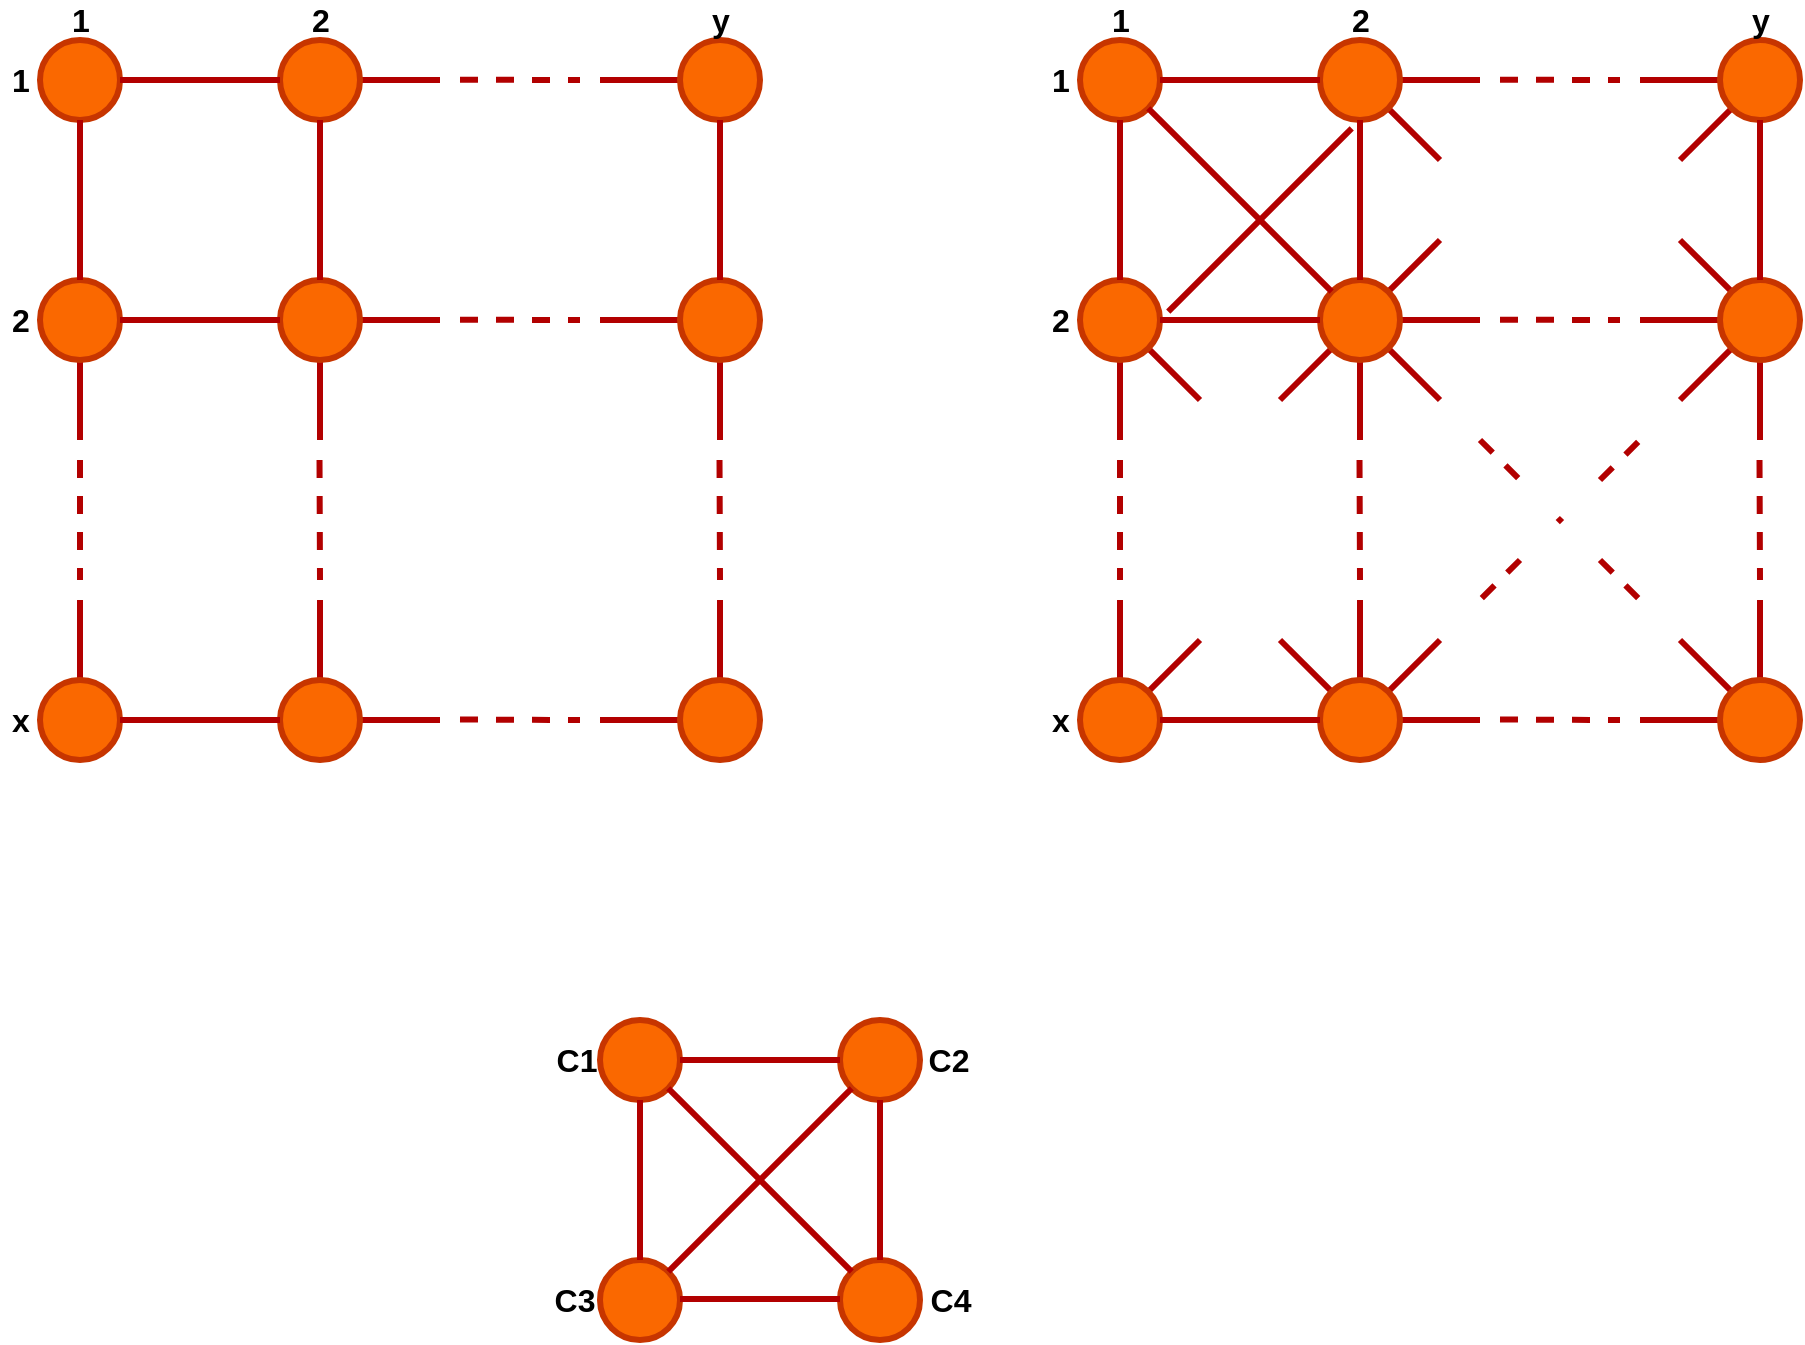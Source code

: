 <mxfile version="14.0.1" type="github">
  <diagram id="46zG5Ii9FDocmxLWgqAN" name="Page-1">
    <mxGraphModel dx="1422" dy="831" grid="1" gridSize="10" guides="1" tooltips="1" connect="1" arrows="1" fold="1" page="1" pageScale="1" pageWidth="1100" pageHeight="850" math="0" shadow="0">
      <root>
        <mxCell id="0" />
        <mxCell id="1" parent="0" />
        <mxCell id="fLti0G6x-53o2jMvYhwN-89" value="" style="group" parent="1" vertex="1" connectable="0">
          <mxGeometry x="40" y="120" width="380" height="380" as="geometry" />
        </mxCell>
        <mxCell id="fLti0G6x-53o2jMvYhwN-2" value="" style="ellipse;whiteSpace=wrap;html=1;aspect=fixed;fillColor=#fa6800;strokeColor=#C73500;fontColor=#ffffff;strokeWidth=3;" parent="fLti0G6x-53o2jMvYhwN-89" vertex="1">
          <mxGeometry x="20" y="20" width="40" height="40" as="geometry" />
        </mxCell>
        <mxCell id="fLti0G6x-53o2jMvYhwN-17" style="edgeStyle=orthogonalEdgeStyle;rounded=0;orthogonalLoop=1;jettySize=auto;html=1;exitX=1;exitY=0.5;exitDx=0;exitDy=0;endArrow=none;endFill=0;strokeWidth=3;fillColor=#e51400;strokeColor=#B20000;" parent="fLti0G6x-53o2jMvYhwN-89" source="fLti0G6x-53o2jMvYhwN-3" edge="1">
          <mxGeometry relative="1" as="geometry">
            <mxPoint x="220" y="40" as="targetPoint" />
          </mxGeometry>
        </mxCell>
        <mxCell id="fLti0G6x-53o2jMvYhwN-3" value="" style="ellipse;whiteSpace=wrap;html=1;aspect=fixed;fillColor=#fa6800;strokeColor=#C73500;fontColor=#ffffff;strokeWidth=3;" parent="fLti0G6x-53o2jMvYhwN-89" vertex="1">
          <mxGeometry x="140" y="20" width="40" height="40" as="geometry" />
        </mxCell>
        <mxCell id="fLti0G6x-53o2jMvYhwN-12" style="edgeStyle=orthogonalEdgeStyle;rounded=0;orthogonalLoop=1;jettySize=auto;html=1;exitX=1;exitY=0.5;exitDx=0;exitDy=0;entryX=0;entryY=0.5;entryDx=0;entryDy=0;fillColor=#e51400;strokeColor=#B20000;endArrow=none;endFill=0;strokeWidth=3;" parent="fLti0G6x-53o2jMvYhwN-89" source="fLti0G6x-53o2jMvYhwN-2" target="fLti0G6x-53o2jMvYhwN-3" edge="1">
          <mxGeometry relative="1" as="geometry" />
        </mxCell>
        <mxCell id="fLti0G6x-53o2jMvYhwN-30" style="edgeStyle=orthogonalEdgeStyle;rounded=0;orthogonalLoop=1;jettySize=auto;html=1;endArrow=none;endFill=0;strokeWidth=3;fillColor=#e51400;strokeColor=#B20000;" parent="fLti0G6x-53o2jMvYhwN-89" source="fLti0G6x-53o2jMvYhwN-4" edge="1">
          <mxGeometry relative="1" as="geometry">
            <mxPoint x="300" y="40" as="targetPoint" />
          </mxGeometry>
        </mxCell>
        <mxCell id="fLti0G6x-53o2jMvYhwN-4" value="" style="ellipse;whiteSpace=wrap;html=1;aspect=fixed;fillColor=#fa6800;strokeColor=#C73500;fontColor=#ffffff;strokeWidth=3;" parent="fLti0G6x-53o2jMvYhwN-89" vertex="1">
          <mxGeometry x="340" y="20" width="40" height="40" as="geometry" />
        </mxCell>
        <mxCell id="fLti0G6x-53o2jMvYhwN-27" style="edgeStyle=orthogonalEdgeStyle;rounded=0;orthogonalLoop=1;jettySize=auto;html=1;exitX=0.5;exitY=1;exitDx=0;exitDy=0;endArrow=none;endFill=0;strokeWidth=3;fillColor=#e51400;strokeColor=#B20000;" parent="fLti0G6x-53o2jMvYhwN-89" source="fLti0G6x-53o2jMvYhwN-5" edge="1">
          <mxGeometry relative="1" as="geometry">
            <mxPoint x="40" y="220" as="targetPoint" />
          </mxGeometry>
        </mxCell>
        <mxCell id="fLti0G6x-53o2jMvYhwN-5" value="" style="ellipse;whiteSpace=wrap;html=1;aspect=fixed;fillColor=#fa6800;strokeColor=#C73500;fontColor=#ffffff;strokeWidth=3;" parent="fLti0G6x-53o2jMvYhwN-89" vertex="1">
          <mxGeometry x="20" y="140" width="40" height="40" as="geometry" />
        </mxCell>
        <mxCell id="fLti0G6x-53o2jMvYhwN-14" style="edgeStyle=orthogonalEdgeStyle;rounded=0;orthogonalLoop=1;jettySize=auto;html=1;exitX=0.5;exitY=1;exitDx=0;exitDy=0;entryX=0.5;entryY=0;entryDx=0;entryDy=0;endArrow=none;endFill=0;strokeWidth=3;fillColor=#e51400;strokeColor=#B20000;" parent="fLti0G6x-53o2jMvYhwN-89" source="fLti0G6x-53o2jMvYhwN-2" target="fLti0G6x-53o2jMvYhwN-5" edge="1">
          <mxGeometry relative="1" as="geometry" />
        </mxCell>
        <mxCell id="fLti0G6x-53o2jMvYhwN-18" style="edgeStyle=orthogonalEdgeStyle;rounded=0;orthogonalLoop=1;jettySize=auto;html=1;exitX=1;exitY=0.5;exitDx=0;exitDy=0;endArrow=none;endFill=0;strokeWidth=3;fillColor=#e51400;strokeColor=#B20000;" parent="fLti0G6x-53o2jMvYhwN-89" source="fLti0G6x-53o2jMvYhwN-6" edge="1">
          <mxGeometry relative="1" as="geometry">
            <mxPoint x="220" y="160" as="targetPoint" />
          </mxGeometry>
        </mxCell>
        <mxCell id="fLti0G6x-53o2jMvYhwN-26" style="edgeStyle=orthogonalEdgeStyle;rounded=0;orthogonalLoop=1;jettySize=auto;html=1;exitX=0.5;exitY=1;exitDx=0;exitDy=0;endArrow=none;endFill=0;strokeWidth=3;fillColor=#e51400;strokeColor=#B20000;" parent="fLti0G6x-53o2jMvYhwN-89" source="fLti0G6x-53o2jMvYhwN-6" edge="1">
          <mxGeometry relative="1" as="geometry">
            <mxPoint x="160" y="220" as="targetPoint" />
          </mxGeometry>
        </mxCell>
        <mxCell id="fLti0G6x-53o2jMvYhwN-6" value="" style="ellipse;whiteSpace=wrap;html=1;aspect=fixed;fillColor=#fa6800;strokeColor=#C73500;fontColor=#ffffff;strokeWidth=3;" parent="fLti0G6x-53o2jMvYhwN-89" vertex="1">
          <mxGeometry x="140" y="140" width="40" height="40" as="geometry" />
        </mxCell>
        <mxCell id="fLti0G6x-53o2jMvYhwN-16" style="edgeStyle=orthogonalEdgeStyle;rounded=0;orthogonalLoop=1;jettySize=auto;html=1;exitX=0.5;exitY=1;exitDx=0;exitDy=0;entryX=0.5;entryY=0;entryDx=0;entryDy=0;endArrow=none;endFill=0;strokeWidth=3;fillColor=#e51400;strokeColor=#B20000;" parent="fLti0G6x-53o2jMvYhwN-89" source="fLti0G6x-53o2jMvYhwN-3" target="fLti0G6x-53o2jMvYhwN-6" edge="1">
          <mxGeometry relative="1" as="geometry" />
        </mxCell>
        <mxCell id="fLti0G6x-53o2jMvYhwN-15" style="edgeStyle=orthogonalEdgeStyle;rounded=0;orthogonalLoop=1;jettySize=auto;html=1;exitX=1;exitY=0.5;exitDx=0;exitDy=0;entryX=0;entryY=0.5;entryDx=0;entryDy=0;endArrow=none;endFill=0;strokeWidth=3;fillColor=#e51400;strokeColor=#B20000;" parent="fLti0G6x-53o2jMvYhwN-89" source="fLti0G6x-53o2jMvYhwN-5" target="fLti0G6x-53o2jMvYhwN-6" edge="1">
          <mxGeometry relative="1" as="geometry" />
        </mxCell>
        <mxCell id="fLti0G6x-53o2jMvYhwN-21" style="edgeStyle=orthogonalEdgeStyle;rounded=0;orthogonalLoop=1;jettySize=auto;html=1;exitX=0;exitY=0.5;exitDx=0;exitDy=0;endArrow=none;endFill=0;strokeWidth=3;fillColor=#e51400;strokeColor=#B20000;" parent="fLti0G6x-53o2jMvYhwN-89" source="fLti0G6x-53o2jMvYhwN-7" edge="1">
          <mxGeometry relative="1" as="geometry">
            <mxPoint x="300" y="160" as="targetPoint" />
          </mxGeometry>
        </mxCell>
        <mxCell id="fLti0G6x-53o2jMvYhwN-23" style="edgeStyle=orthogonalEdgeStyle;rounded=0;orthogonalLoop=1;jettySize=auto;html=1;endArrow=none;endFill=0;strokeWidth=3;fillColor=#e51400;strokeColor=#B20000;" parent="fLti0G6x-53o2jMvYhwN-89" source="fLti0G6x-53o2jMvYhwN-7" edge="1">
          <mxGeometry relative="1" as="geometry">
            <mxPoint x="360" y="220" as="targetPoint" />
          </mxGeometry>
        </mxCell>
        <mxCell id="fLti0G6x-53o2jMvYhwN-7" value="" style="ellipse;whiteSpace=wrap;html=1;aspect=fixed;fillColor=#fa6800;strokeColor=#C73500;fontColor=#ffffff;strokeWidth=3;" parent="fLti0G6x-53o2jMvYhwN-89" vertex="1">
          <mxGeometry x="340" y="140" width="40" height="40" as="geometry" />
        </mxCell>
        <mxCell id="fLti0G6x-53o2jMvYhwN-22" style="edgeStyle=orthogonalEdgeStyle;rounded=0;orthogonalLoop=1;jettySize=auto;html=1;entryX=0.5;entryY=0;entryDx=0;entryDy=0;endArrow=none;endFill=0;strokeWidth=3;fillColor=#e51400;strokeColor=#B20000;" parent="fLti0G6x-53o2jMvYhwN-89" source="fLti0G6x-53o2jMvYhwN-4" target="fLti0G6x-53o2jMvYhwN-7" edge="1">
          <mxGeometry relative="1" as="geometry" />
        </mxCell>
        <mxCell id="fLti0G6x-53o2jMvYhwN-28" style="edgeStyle=orthogonalEdgeStyle;rounded=0;orthogonalLoop=1;jettySize=auto;html=1;endArrow=none;endFill=0;strokeWidth=3;fillColor=#e51400;strokeColor=#B20000;" parent="fLti0G6x-53o2jMvYhwN-89" source="fLti0G6x-53o2jMvYhwN-8" edge="1">
          <mxGeometry relative="1" as="geometry">
            <mxPoint x="40" y="300" as="targetPoint" />
          </mxGeometry>
        </mxCell>
        <mxCell id="fLti0G6x-53o2jMvYhwN-8" value="" style="ellipse;whiteSpace=wrap;html=1;aspect=fixed;fillColor=#fa6800;strokeColor=#C73500;fontColor=#ffffff;strokeWidth=3;" parent="fLti0G6x-53o2jMvYhwN-89" vertex="1">
          <mxGeometry x="20" y="340" width="40" height="40" as="geometry" />
        </mxCell>
        <mxCell id="fLti0G6x-53o2jMvYhwN-19" style="edgeStyle=orthogonalEdgeStyle;rounded=0;orthogonalLoop=1;jettySize=auto;html=1;exitX=1;exitY=0.5;exitDx=0;exitDy=0;endArrow=none;endFill=0;strokeWidth=3;fillColor=#e51400;strokeColor=#B20000;" parent="fLti0G6x-53o2jMvYhwN-89" source="fLti0G6x-53o2jMvYhwN-9" edge="1">
          <mxGeometry relative="1" as="geometry">
            <mxPoint x="220" y="360" as="targetPoint" />
          </mxGeometry>
        </mxCell>
        <mxCell id="fLti0G6x-53o2jMvYhwN-29" style="edgeStyle=orthogonalEdgeStyle;rounded=0;orthogonalLoop=1;jettySize=auto;html=1;endArrow=none;endFill=0;strokeWidth=3;fillColor=#e51400;strokeColor=#B20000;" parent="fLti0G6x-53o2jMvYhwN-89" source="fLti0G6x-53o2jMvYhwN-9" edge="1">
          <mxGeometry relative="1" as="geometry">
            <mxPoint x="160" y="300" as="targetPoint" />
          </mxGeometry>
        </mxCell>
        <mxCell id="fLti0G6x-53o2jMvYhwN-9" value="" style="ellipse;whiteSpace=wrap;html=1;aspect=fixed;fillColor=#fa6800;strokeColor=#C73500;fontColor=#ffffff;strokeWidth=3;" parent="fLti0G6x-53o2jMvYhwN-89" vertex="1">
          <mxGeometry x="140" y="340" width="40" height="40" as="geometry" />
        </mxCell>
        <mxCell id="fLti0G6x-53o2jMvYhwN-25" style="edgeStyle=orthogonalEdgeStyle;rounded=0;orthogonalLoop=1;jettySize=auto;html=1;entryX=0;entryY=0.5;entryDx=0;entryDy=0;endArrow=none;endFill=0;strokeWidth=3;fillColor=#e51400;strokeColor=#B20000;" parent="fLti0G6x-53o2jMvYhwN-89" source="fLti0G6x-53o2jMvYhwN-8" target="fLti0G6x-53o2jMvYhwN-9" edge="1">
          <mxGeometry relative="1" as="geometry" />
        </mxCell>
        <mxCell id="fLti0G6x-53o2jMvYhwN-20" style="edgeStyle=orthogonalEdgeStyle;rounded=0;orthogonalLoop=1;jettySize=auto;html=1;exitX=0;exitY=0.5;exitDx=0;exitDy=0;endArrow=none;endFill=0;strokeWidth=3;fillColor=#e51400;strokeColor=#B20000;" parent="fLti0G6x-53o2jMvYhwN-89" source="fLti0G6x-53o2jMvYhwN-10" edge="1">
          <mxGeometry relative="1" as="geometry">
            <mxPoint x="300" y="360" as="targetPoint" />
          </mxGeometry>
        </mxCell>
        <mxCell id="fLti0G6x-53o2jMvYhwN-24" style="edgeStyle=orthogonalEdgeStyle;rounded=0;orthogonalLoop=1;jettySize=auto;html=1;exitX=0.5;exitY=0;exitDx=0;exitDy=0;endArrow=none;endFill=0;strokeWidth=3;fillColor=#e51400;strokeColor=#B20000;" parent="fLti0G6x-53o2jMvYhwN-89" source="fLti0G6x-53o2jMvYhwN-10" edge="1">
          <mxGeometry relative="1" as="geometry">
            <mxPoint x="360" y="300" as="targetPoint" />
          </mxGeometry>
        </mxCell>
        <mxCell id="fLti0G6x-53o2jMvYhwN-10" value="" style="ellipse;whiteSpace=wrap;html=1;aspect=fixed;fillColor=#fa6800;strokeColor=#C73500;fontColor=#ffffff;strokeWidth=3;" parent="fLti0G6x-53o2jMvYhwN-89" vertex="1">
          <mxGeometry x="340" y="340" width="40" height="40" as="geometry" />
        </mxCell>
        <mxCell id="fLti0G6x-53o2jMvYhwN-31" value="" style="endArrow=none;html=1;strokeWidth=3;dashed=1;fillColor=#e51400;strokeColor=#B20000;" parent="fLti0G6x-53o2jMvYhwN-89" edge="1">
          <mxGeometry width="50" height="50" relative="1" as="geometry">
            <mxPoint x="230" y="39.86" as="sourcePoint" />
            <mxPoint x="290" y="40" as="targetPoint" />
          </mxGeometry>
        </mxCell>
        <mxCell id="fLti0G6x-53o2jMvYhwN-32" value="" style="endArrow=none;html=1;strokeWidth=3;dashed=1;fillColor=#e51400;strokeColor=#B20000;" parent="fLti0G6x-53o2jMvYhwN-89" edge="1">
          <mxGeometry width="50" height="50" relative="1" as="geometry">
            <mxPoint x="230" y="159.86" as="sourcePoint" />
            <mxPoint x="290" y="160" as="targetPoint" />
          </mxGeometry>
        </mxCell>
        <mxCell id="fLti0G6x-53o2jMvYhwN-33" value="" style="endArrow=none;html=1;strokeWidth=3;dashed=1;fillColor=#e51400;strokeColor=#B20000;" parent="fLti0G6x-53o2jMvYhwN-89" edge="1">
          <mxGeometry width="50" height="50" relative="1" as="geometry">
            <mxPoint x="230" y="359.76" as="sourcePoint" />
            <mxPoint x="290" y="360" as="targetPoint" />
          </mxGeometry>
        </mxCell>
        <mxCell id="fLti0G6x-53o2jMvYhwN-34" value="" style="endArrow=none;html=1;strokeWidth=3;dashed=1;fillColor=#e51400;strokeColor=#B20000;" parent="fLti0G6x-53o2jMvYhwN-89" edge="1">
          <mxGeometry width="50" height="50" relative="1" as="geometry">
            <mxPoint x="40" y="230" as="sourcePoint" />
            <mxPoint x="40" y="290" as="targetPoint" />
          </mxGeometry>
        </mxCell>
        <mxCell id="fLti0G6x-53o2jMvYhwN-36" value="" style="endArrow=none;html=1;strokeWidth=3;dashed=1;fillColor=#e51400;strokeColor=#B20000;" parent="fLti0G6x-53o2jMvYhwN-89" edge="1">
          <mxGeometry width="50" height="50" relative="1" as="geometry">
            <mxPoint x="159.76" y="230" as="sourcePoint" />
            <mxPoint x="160" y="290" as="targetPoint" />
          </mxGeometry>
        </mxCell>
        <mxCell id="fLti0G6x-53o2jMvYhwN-37" value="" style="endArrow=none;html=1;strokeWidth=3;dashed=1;fillColor=#e51400;strokeColor=#B20000;" parent="fLti0G6x-53o2jMvYhwN-89" edge="1">
          <mxGeometry width="50" height="50" relative="1" as="geometry">
            <mxPoint x="359.76" y="230" as="sourcePoint" />
            <mxPoint x="360" y="290" as="targetPoint" />
          </mxGeometry>
        </mxCell>
        <mxCell id="fLti0G6x-53o2jMvYhwN-40" value="&lt;b style=&quot;font-size: 16px;&quot;&gt;1&lt;/b&gt;" style="text;html=1;align=center;verticalAlign=middle;resizable=0;points=[];autosize=1;fontSize=16;" parent="fLti0G6x-53o2jMvYhwN-89" vertex="1">
          <mxGeometry y="30" width="20" height="20" as="geometry" />
        </mxCell>
        <mxCell id="fLti0G6x-53o2jMvYhwN-42" value="&lt;b style=&quot;font-size: 16px&quot;&gt;2&lt;/b&gt;" style="text;html=1;align=center;verticalAlign=middle;resizable=0;points=[];autosize=1;fontSize=16;" parent="fLti0G6x-53o2jMvYhwN-89" vertex="1">
          <mxGeometry y="150" width="20" height="20" as="geometry" />
        </mxCell>
        <mxCell id="fLti0G6x-53o2jMvYhwN-43" value="&lt;b style=&quot;font-size: 16px&quot;&gt;x&lt;/b&gt;" style="text;html=1;align=center;verticalAlign=middle;resizable=0;points=[];autosize=1;fontSize=16;" parent="fLti0G6x-53o2jMvYhwN-89" vertex="1">
          <mxGeometry y="350" width="20" height="20" as="geometry" />
        </mxCell>
        <mxCell id="fLti0G6x-53o2jMvYhwN-44" value="&lt;b style=&quot;font-size: 16px&quot;&gt;y&lt;/b&gt;" style="text;html=1;align=center;verticalAlign=middle;resizable=0;points=[];autosize=1;fontSize=16;" parent="fLti0G6x-53o2jMvYhwN-89" vertex="1">
          <mxGeometry x="350" width="20" height="20" as="geometry" />
        </mxCell>
        <mxCell id="fLti0G6x-53o2jMvYhwN-45" value="&lt;b style=&quot;font-size: 16px;&quot;&gt;1&lt;/b&gt;" style="text;html=1;align=center;verticalAlign=middle;resizable=0;points=[];autosize=1;fontSize=16;" parent="fLti0G6x-53o2jMvYhwN-89" vertex="1">
          <mxGeometry x="30" width="20" height="20" as="geometry" />
        </mxCell>
        <mxCell id="fLti0G6x-53o2jMvYhwN-46" value="&lt;b style=&quot;font-size: 16px&quot;&gt;2&lt;/b&gt;" style="text;html=1;align=center;verticalAlign=middle;resizable=0;points=[];autosize=1;fontSize=16;" parent="fLti0G6x-53o2jMvYhwN-89" vertex="1">
          <mxGeometry x="150" width="20" height="20" as="geometry" />
        </mxCell>
        <mxCell id="fLti0G6x-53o2jMvYhwN-110" value="" style="group" parent="1" vertex="1" connectable="0">
          <mxGeometry x="560" y="120" width="380" height="380" as="geometry" />
        </mxCell>
        <mxCell id="fLti0G6x-53o2jMvYhwN-49" value="" style="ellipse;whiteSpace=wrap;html=1;aspect=fixed;fillColor=#fa6800;strokeColor=#C73500;fontColor=#ffffff;strokeWidth=3;" parent="fLti0G6x-53o2jMvYhwN-110" vertex="1">
          <mxGeometry x="20" y="20" width="40" height="40" as="geometry" />
        </mxCell>
        <mxCell id="fLti0G6x-53o2jMvYhwN-50" style="edgeStyle=orthogonalEdgeStyle;rounded=0;orthogonalLoop=1;jettySize=auto;html=1;exitX=1;exitY=0.5;exitDx=0;exitDy=0;endArrow=none;endFill=0;strokeWidth=3;fillColor=#e51400;strokeColor=#B20000;" parent="fLti0G6x-53o2jMvYhwN-110" source="fLti0G6x-53o2jMvYhwN-51" edge="1">
          <mxGeometry relative="1" as="geometry">
            <mxPoint x="220" y="40" as="targetPoint" />
          </mxGeometry>
        </mxCell>
        <mxCell id="fLti0G6x-53o2jMvYhwN-91" style="edgeStyle=none;rounded=0;orthogonalLoop=1;jettySize=auto;html=1;exitX=1;exitY=1;exitDx=0;exitDy=0;endArrow=none;endFill=0;strokeWidth=3;fontSize=16;fillColor=#e51400;strokeColor=#B20000;" parent="fLti0G6x-53o2jMvYhwN-110" source="fLti0G6x-53o2jMvYhwN-51" edge="1">
          <mxGeometry relative="1" as="geometry">
            <mxPoint x="200" y="80" as="targetPoint" />
          </mxGeometry>
        </mxCell>
        <mxCell id="fLti0G6x-53o2jMvYhwN-51" value="" style="ellipse;whiteSpace=wrap;html=1;aspect=fixed;fillColor=#fa6800;strokeColor=#C73500;fontColor=#ffffff;strokeWidth=3;" parent="fLti0G6x-53o2jMvYhwN-110" vertex="1">
          <mxGeometry x="140" y="20" width="40" height="40" as="geometry" />
        </mxCell>
        <mxCell id="fLti0G6x-53o2jMvYhwN-52" style="edgeStyle=orthogonalEdgeStyle;rounded=0;orthogonalLoop=1;jettySize=auto;html=1;exitX=1;exitY=0.5;exitDx=0;exitDy=0;entryX=0;entryY=0.5;entryDx=0;entryDy=0;fillColor=#e51400;strokeColor=#B20000;endArrow=none;endFill=0;strokeWidth=3;" parent="fLti0G6x-53o2jMvYhwN-110" source="fLti0G6x-53o2jMvYhwN-49" target="fLti0G6x-53o2jMvYhwN-51" edge="1">
          <mxGeometry relative="1" as="geometry" />
        </mxCell>
        <mxCell id="fLti0G6x-53o2jMvYhwN-53" style="edgeStyle=orthogonalEdgeStyle;rounded=0;orthogonalLoop=1;jettySize=auto;html=1;endArrow=none;endFill=0;strokeWidth=3;fillColor=#e51400;strokeColor=#B20000;" parent="fLti0G6x-53o2jMvYhwN-110" source="fLti0G6x-53o2jMvYhwN-54" edge="1">
          <mxGeometry relative="1" as="geometry">
            <mxPoint x="300" y="40" as="targetPoint" />
          </mxGeometry>
        </mxCell>
        <mxCell id="fLti0G6x-53o2jMvYhwN-93" style="edgeStyle=none;rounded=0;orthogonalLoop=1;jettySize=auto;html=1;exitX=0;exitY=1;exitDx=0;exitDy=0;endArrow=none;endFill=0;strokeWidth=3;fontSize=16;fillColor=#e51400;strokeColor=#B20000;" parent="fLti0G6x-53o2jMvYhwN-110" source="fLti0G6x-53o2jMvYhwN-54" edge="1">
          <mxGeometry relative="1" as="geometry">
            <mxPoint x="320" y="80" as="targetPoint" />
          </mxGeometry>
        </mxCell>
        <mxCell id="fLti0G6x-53o2jMvYhwN-54" value="" style="ellipse;whiteSpace=wrap;html=1;aspect=fixed;fillColor=#fa6800;strokeColor=#C73500;fontColor=#ffffff;strokeWidth=3;" parent="fLti0G6x-53o2jMvYhwN-110" vertex="1">
          <mxGeometry x="340" y="20" width="40" height="40" as="geometry" />
        </mxCell>
        <mxCell id="fLti0G6x-53o2jMvYhwN-55" style="edgeStyle=orthogonalEdgeStyle;rounded=0;orthogonalLoop=1;jettySize=auto;html=1;exitX=0.5;exitY=1;exitDx=0;exitDy=0;endArrow=none;endFill=0;strokeWidth=3;fillColor=#e51400;strokeColor=#B20000;" parent="fLti0G6x-53o2jMvYhwN-110" source="fLti0G6x-53o2jMvYhwN-56" edge="1">
          <mxGeometry relative="1" as="geometry">
            <mxPoint x="40" y="220" as="targetPoint" />
          </mxGeometry>
        </mxCell>
        <mxCell id="fLti0G6x-53o2jMvYhwN-99" style="edgeStyle=none;rounded=0;orthogonalLoop=1;jettySize=auto;html=1;exitX=1;exitY=1;exitDx=0;exitDy=0;endArrow=none;endFill=0;strokeWidth=3;fontSize=16;fillColor=#e51400;strokeColor=#B20000;" parent="fLti0G6x-53o2jMvYhwN-110" source="fLti0G6x-53o2jMvYhwN-56" edge="1">
          <mxGeometry relative="1" as="geometry">
            <mxPoint x="80" y="200" as="targetPoint" />
          </mxGeometry>
        </mxCell>
        <mxCell id="fLti0G6x-53o2jMvYhwN-56" value="" style="ellipse;whiteSpace=wrap;html=1;aspect=fixed;fillColor=#fa6800;strokeColor=#C73500;fontColor=#ffffff;strokeWidth=3;" parent="fLti0G6x-53o2jMvYhwN-110" vertex="1">
          <mxGeometry x="20" y="140" width="40" height="40" as="geometry" />
        </mxCell>
        <mxCell id="fLti0G6x-53o2jMvYhwN-57" style="edgeStyle=orthogonalEdgeStyle;rounded=0;orthogonalLoop=1;jettySize=auto;html=1;exitX=0.5;exitY=1;exitDx=0;exitDy=0;entryX=0.5;entryY=0;entryDx=0;entryDy=0;endArrow=none;endFill=0;strokeWidth=3;fillColor=#e51400;strokeColor=#B20000;" parent="fLti0G6x-53o2jMvYhwN-110" source="fLti0G6x-53o2jMvYhwN-49" target="fLti0G6x-53o2jMvYhwN-56" edge="1">
          <mxGeometry relative="1" as="geometry" />
        </mxCell>
        <mxCell id="fLti0G6x-53o2jMvYhwN-58" style="edgeStyle=orthogonalEdgeStyle;rounded=0;orthogonalLoop=1;jettySize=auto;html=1;exitX=1;exitY=0.5;exitDx=0;exitDy=0;endArrow=none;endFill=0;strokeWidth=3;fillColor=#e51400;strokeColor=#B20000;" parent="fLti0G6x-53o2jMvYhwN-110" source="fLti0G6x-53o2jMvYhwN-60" edge="1">
          <mxGeometry relative="1" as="geometry">
            <mxPoint x="220" y="160" as="targetPoint" />
          </mxGeometry>
        </mxCell>
        <mxCell id="fLti0G6x-53o2jMvYhwN-59" style="edgeStyle=orthogonalEdgeStyle;rounded=0;orthogonalLoop=1;jettySize=auto;html=1;exitX=0.5;exitY=1;exitDx=0;exitDy=0;endArrow=none;endFill=0;strokeWidth=3;fillColor=#e51400;strokeColor=#B20000;" parent="fLti0G6x-53o2jMvYhwN-110" source="fLti0G6x-53o2jMvYhwN-60" edge="1">
          <mxGeometry relative="1" as="geometry">
            <mxPoint x="160" y="220" as="targetPoint" />
          </mxGeometry>
        </mxCell>
        <mxCell id="fLti0G6x-53o2jMvYhwN-92" style="edgeStyle=none;rounded=0;orthogonalLoop=1;jettySize=auto;html=1;exitX=1;exitY=0;exitDx=0;exitDy=0;endArrow=none;endFill=0;strokeWidth=3;fontSize=16;fillColor=#e51400;strokeColor=#B20000;" parent="fLti0G6x-53o2jMvYhwN-110" source="fLti0G6x-53o2jMvYhwN-60" edge="1">
          <mxGeometry relative="1" as="geometry">
            <mxPoint x="200" y="120" as="targetPoint" />
          </mxGeometry>
        </mxCell>
        <mxCell id="fLti0G6x-53o2jMvYhwN-97" style="edgeStyle=none;rounded=0;orthogonalLoop=1;jettySize=auto;html=1;exitX=1;exitY=1;exitDx=0;exitDy=0;endArrow=none;endFill=0;strokeWidth=3;fontSize=16;fillColor=#e51400;strokeColor=#B20000;" parent="fLti0G6x-53o2jMvYhwN-110" source="fLti0G6x-53o2jMvYhwN-60" edge="1">
          <mxGeometry relative="1" as="geometry">
            <mxPoint x="200" y="200" as="targetPoint" />
          </mxGeometry>
        </mxCell>
        <mxCell id="fLti0G6x-53o2jMvYhwN-100" style="edgeStyle=none;rounded=0;orthogonalLoop=1;jettySize=auto;html=1;exitX=0;exitY=1;exitDx=0;exitDy=0;endArrow=none;endFill=0;strokeWidth=3;fontSize=16;fillColor=#e51400;strokeColor=#B20000;" parent="fLti0G6x-53o2jMvYhwN-110" source="fLti0G6x-53o2jMvYhwN-60" edge="1">
          <mxGeometry relative="1" as="geometry">
            <mxPoint x="120" y="200" as="targetPoint" />
          </mxGeometry>
        </mxCell>
        <mxCell id="fLti0G6x-53o2jMvYhwN-60" value="" style="ellipse;whiteSpace=wrap;html=1;aspect=fixed;fillColor=#fa6800;strokeColor=#C73500;fontColor=#ffffff;strokeWidth=3;" parent="fLti0G6x-53o2jMvYhwN-110" vertex="1">
          <mxGeometry x="140" y="140" width="40" height="40" as="geometry" />
        </mxCell>
        <mxCell id="fLti0G6x-53o2jMvYhwN-61" style="edgeStyle=orthogonalEdgeStyle;rounded=0;orthogonalLoop=1;jettySize=auto;html=1;exitX=0.5;exitY=1;exitDx=0;exitDy=0;entryX=0.5;entryY=0;entryDx=0;entryDy=0;endArrow=none;endFill=0;strokeWidth=3;fillColor=#e51400;strokeColor=#B20000;" parent="fLti0G6x-53o2jMvYhwN-110" source="fLti0G6x-53o2jMvYhwN-51" target="fLti0G6x-53o2jMvYhwN-60" edge="1">
          <mxGeometry relative="1" as="geometry" />
        </mxCell>
        <mxCell id="fLti0G6x-53o2jMvYhwN-88" style="rounded=0;orthogonalLoop=1;jettySize=auto;html=1;exitX=1;exitY=1;exitDx=0;exitDy=0;entryX=0;entryY=0;entryDx=0;entryDy=0;endArrow=none;endFill=0;strokeWidth=3;fontSize=16;fillColor=#e51400;strokeColor=#B20000;" parent="fLti0G6x-53o2jMvYhwN-110" source="fLti0G6x-53o2jMvYhwN-49" target="fLti0G6x-53o2jMvYhwN-60" edge="1">
          <mxGeometry relative="1" as="geometry" />
        </mxCell>
        <mxCell id="fLti0G6x-53o2jMvYhwN-62" style="edgeStyle=orthogonalEdgeStyle;rounded=0;orthogonalLoop=1;jettySize=auto;html=1;exitX=1;exitY=0.5;exitDx=0;exitDy=0;entryX=0;entryY=0.5;entryDx=0;entryDy=0;endArrow=none;endFill=0;strokeWidth=3;fillColor=#e51400;strokeColor=#B20000;" parent="fLti0G6x-53o2jMvYhwN-110" source="fLti0G6x-53o2jMvYhwN-56" target="fLti0G6x-53o2jMvYhwN-60" edge="1">
          <mxGeometry relative="1" as="geometry" />
        </mxCell>
        <mxCell id="fLti0G6x-53o2jMvYhwN-63" style="edgeStyle=orthogonalEdgeStyle;rounded=0;orthogonalLoop=1;jettySize=auto;html=1;exitX=0;exitY=0.5;exitDx=0;exitDy=0;endArrow=none;endFill=0;strokeWidth=3;fillColor=#e51400;strokeColor=#B20000;" parent="fLti0G6x-53o2jMvYhwN-110" source="fLti0G6x-53o2jMvYhwN-65" edge="1">
          <mxGeometry relative="1" as="geometry">
            <mxPoint x="300" y="160" as="targetPoint" />
          </mxGeometry>
        </mxCell>
        <mxCell id="fLti0G6x-53o2jMvYhwN-64" style="edgeStyle=orthogonalEdgeStyle;rounded=0;orthogonalLoop=1;jettySize=auto;html=1;endArrow=none;endFill=0;strokeWidth=3;fillColor=#e51400;strokeColor=#B20000;" parent="fLti0G6x-53o2jMvYhwN-110" source="fLti0G6x-53o2jMvYhwN-65" edge="1">
          <mxGeometry relative="1" as="geometry">
            <mxPoint x="360" y="220" as="targetPoint" />
          </mxGeometry>
        </mxCell>
        <mxCell id="fLti0G6x-53o2jMvYhwN-94" style="edgeStyle=none;rounded=0;orthogonalLoop=1;jettySize=auto;html=1;exitX=0;exitY=0;exitDx=0;exitDy=0;endArrow=none;endFill=0;strokeWidth=3;fontSize=16;fillColor=#e51400;strokeColor=#B20000;" parent="fLti0G6x-53o2jMvYhwN-110" source="fLti0G6x-53o2jMvYhwN-65" edge="1">
          <mxGeometry relative="1" as="geometry">
            <mxPoint x="320" y="120" as="targetPoint" />
          </mxGeometry>
        </mxCell>
        <mxCell id="fLti0G6x-53o2jMvYhwN-96" style="edgeStyle=none;rounded=0;orthogonalLoop=1;jettySize=auto;html=1;exitX=0;exitY=1;exitDx=0;exitDy=0;endArrow=none;endFill=0;strokeWidth=3;fontSize=16;fillColor=#e51400;strokeColor=#B20000;" parent="fLti0G6x-53o2jMvYhwN-110" source="fLti0G6x-53o2jMvYhwN-65" edge="1">
          <mxGeometry relative="1" as="geometry">
            <mxPoint x="320" y="200" as="targetPoint" />
          </mxGeometry>
        </mxCell>
        <mxCell id="fLti0G6x-53o2jMvYhwN-65" value="" style="ellipse;whiteSpace=wrap;html=1;aspect=fixed;fillColor=#fa6800;strokeColor=#C73500;fontColor=#ffffff;strokeWidth=3;" parent="fLti0G6x-53o2jMvYhwN-110" vertex="1">
          <mxGeometry x="340" y="140" width="40" height="40" as="geometry" />
        </mxCell>
        <mxCell id="fLti0G6x-53o2jMvYhwN-66" style="edgeStyle=orthogonalEdgeStyle;rounded=0;orthogonalLoop=1;jettySize=auto;html=1;entryX=0.5;entryY=0;entryDx=0;entryDy=0;endArrow=none;endFill=0;strokeWidth=3;fillColor=#e51400;strokeColor=#B20000;" parent="fLti0G6x-53o2jMvYhwN-110" source="fLti0G6x-53o2jMvYhwN-54" target="fLti0G6x-53o2jMvYhwN-65" edge="1">
          <mxGeometry relative="1" as="geometry" />
        </mxCell>
        <mxCell id="fLti0G6x-53o2jMvYhwN-67" style="edgeStyle=orthogonalEdgeStyle;rounded=0;orthogonalLoop=1;jettySize=auto;html=1;endArrow=none;endFill=0;strokeWidth=3;fillColor=#e51400;strokeColor=#B20000;" parent="fLti0G6x-53o2jMvYhwN-110" source="fLti0G6x-53o2jMvYhwN-68" edge="1">
          <mxGeometry relative="1" as="geometry">
            <mxPoint x="40" y="300" as="targetPoint" />
          </mxGeometry>
        </mxCell>
        <mxCell id="fLti0G6x-53o2jMvYhwN-101" style="edgeStyle=none;rounded=0;orthogonalLoop=1;jettySize=auto;html=1;exitX=1;exitY=0;exitDx=0;exitDy=0;endArrow=none;endFill=0;strokeWidth=3;fontSize=16;fillColor=#e51400;strokeColor=#B20000;" parent="fLti0G6x-53o2jMvYhwN-110" source="fLti0G6x-53o2jMvYhwN-68" edge="1">
          <mxGeometry relative="1" as="geometry">
            <mxPoint x="80" y="320" as="targetPoint" />
          </mxGeometry>
        </mxCell>
        <mxCell id="fLti0G6x-53o2jMvYhwN-68" value="" style="ellipse;whiteSpace=wrap;html=1;aspect=fixed;fillColor=#fa6800;strokeColor=#C73500;fontColor=#ffffff;strokeWidth=3;" parent="fLti0G6x-53o2jMvYhwN-110" vertex="1">
          <mxGeometry x="20" y="340" width="40" height="40" as="geometry" />
        </mxCell>
        <mxCell id="fLti0G6x-53o2jMvYhwN-69" style="edgeStyle=orthogonalEdgeStyle;rounded=0;orthogonalLoop=1;jettySize=auto;html=1;exitX=1;exitY=0.5;exitDx=0;exitDy=0;endArrow=none;endFill=0;strokeWidth=3;fillColor=#e51400;strokeColor=#B20000;" parent="fLti0G6x-53o2jMvYhwN-110" source="fLti0G6x-53o2jMvYhwN-71" edge="1">
          <mxGeometry relative="1" as="geometry">
            <mxPoint x="220" y="360" as="targetPoint" />
          </mxGeometry>
        </mxCell>
        <mxCell id="fLti0G6x-53o2jMvYhwN-70" style="edgeStyle=orthogonalEdgeStyle;rounded=0;orthogonalLoop=1;jettySize=auto;html=1;endArrow=none;endFill=0;strokeWidth=3;fillColor=#e51400;strokeColor=#B20000;" parent="fLti0G6x-53o2jMvYhwN-110" source="fLti0G6x-53o2jMvYhwN-71" edge="1">
          <mxGeometry relative="1" as="geometry">
            <mxPoint x="160" y="300" as="targetPoint" />
          </mxGeometry>
        </mxCell>
        <mxCell id="fLti0G6x-53o2jMvYhwN-98" style="edgeStyle=none;rounded=0;orthogonalLoop=1;jettySize=auto;html=1;exitX=1;exitY=0;exitDx=0;exitDy=0;endArrow=none;endFill=0;strokeWidth=3;fontSize=16;fillColor=#e51400;strokeColor=#B20000;" parent="fLti0G6x-53o2jMvYhwN-110" source="fLti0G6x-53o2jMvYhwN-71" edge="1">
          <mxGeometry relative="1" as="geometry">
            <mxPoint x="200" y="320" as="targetPoint" />
          </mxGeometry>
        </mxCell>
        <mxCell id="fLti0G6x-53o2jMvYhwN-102" style="edgeStyle=none;rounded=0;orthogonalLoop=1;jettySize=auto;html=1;exitX=0;exitY=0;exitDx=0;exitDy=0;endArrow=none;endFill=0;strokeWidth=3;fontSize=16;fillColor=#e51400;strokeColor=#B20000;" parent="fLti0G6x-53o2jMvYhwN-110" source="fLti0G6x-53o2jMvYhwN-71" edge="1">
          <mxGeometry relative="1" as="geometry">
            <mxPoint x="120" y="320" as="targetPoint" />
          </mxGeometry>
        </mxCell>
        <mxCell id="fLti0G6x-53o2jMvYhwN-71" value="" style="ellipse;whiteSpace=wrap;html=1;aspect=fixed;fillColor=#fa6800;strokeColor=#C73500;fontColor=#ffffff;strokeWidth=3;" parent="fLti0G6x-53o2jMvYhwN-110" vertex="1">
          <mxGeometry x="140" y="340" width="40" height="40" as="geometry" />
        </mxCell>
        <mxCell id="fLti0G6x-53o2jMvYhwN-72" style="edgeStyle=orthogonalEdgeStyle;rounded=0;orthogonalLoop=1;jettySize=auto;html=1;entryX=0;entryY=0.5;entryDx=0;entryDy=0;endArrow=none;endFill=0;strokeWidth=3;fillColor=#e51400;strokeColor=#B20000;" parent="fLti0G6x-53o2jMvYhwN-110" source="fLti0G6x-53o2jMvYhwN-68" target="fLti0G6x-53o2jMvYhwN-71" edge="1">
          <mxGeometry relative="1" as="geometry" />
        </mxCell>
        <mxCell id="fLti0G6x-53o2jMvYhwN-73" style="edgeStyle=orthogonalEdgeStyle;rounded=0;orthogonalLoop=1;jettySize=auto;html=1;exitX=0;exitY=0.5;exitDx=0;exitDy=0;endArrow=none;endFill=0;strokeWidth=3;fillColor=#e51400;strokeColor=#B20000;" parent="fLti0G6x-53o2jMvYhwN-110" source="fLti0G6x-53o2jMvYhwN-75" edge="1">
          <mxGeometry relative="1" as="geometry">
            <mxPoint x="300" y="360" as="targetPoint" />
          </mxGeometry>
        </mxCell>
        <mxCell id="fLti0G6x-53o2jMvYhwN-74" style="edgeStyle=orthogonalEdgeStyle;rounded=0;orthogonalLoop=1;jettySize=auto;html=1;exitX=0.5;exitY=0;exitDx=0;exitDy=0;endArrow=none;endFill=0;strokeWidth=3;fillColor=#e51400;strokeColor=#B20000;" parent="fLti0G6x-53o2jMvYhwN-110" source="fLti0G6x-53o2jMvYhwN-75" edge="1">
          <mxGeometry relative="1" as="geometry">
            <mxPoint x="360" y="300" as="targetPoint" />
          </mxGeometry>
        </mxCell>
        <mxCell id="fLti0G6x-53o2jMvYhwN-95" style="edgeStyle=none;rounded=0;orthogonalLoop=1;jettySize=auto;html=1;exitX=0;exitY=0;exitDx=0;exitDy=0;endArrow=none;endFill=0;strokeWidth=3;fontSize=16;fillColor=#e51400;strokeColor=#B20000;" parent="fLti0G6x-53o2jMvYhwN-110" source="fLti0G6x-53o2jMvYhwN-75" edge="1">
          <mxGeometry relative="1" as="geometry">
            <mxPoint x="320" y="320" as="targetPoint" />
          </mxGeometry>
        </mxCell>
        <mxCell id="fLti0G6x-53o2jMvYhwN-75" value="" style="ellipse;whiteSpace=wrap;html=1;aspect=fixed;fillColor=#fa6800;strokeColor=#C73500;fontColor=#ffffff;strokeWidth=3;" parent="fLti0G6x-53o2jMvYhwN-110" vertex="1">
          <mxGeometry x="340" y="340" width="40" height="40" as="geometry" />
        </mxCell>
        <mxCell id="fLti0G6x-53o2jMvYhwN-76" value="" style="endArrow=none;html=1;strokeWidth=3;dashed=1;fillColor=#e51400;strokeColor=#B20000;" parent="fLti0G6x-53o2jMvYhwN-110" edge="1">
          <mxGeometry width="50" height="50" relative="1" as="geometry">
            <mxPoint x="230" y="39.86" as="sourcePoint" />
            <mxPoint x="290" y="40" as="targetPoint" />
          </mxGeometry>
        </mxCell>
        <mxCell id="fLti0G6x-53o2jMvYhwN-77" value="" style="endArrow=none;html=1;strokeWidth=3;dashed=1;fillColor=#e51400;strokeColor=#B20000;" parent="fLti0G6x-53o2jMvYhwN-110" edge="1">
          <mxGeometry width="50" height="50" relative="1" as="geometry">
            <mxPoint x="230" y="159.86" as="sourcePoint" />
            <mxPoint x="290" y="160" as="targetPoint" />
          </mxGeometry>
        </mxCell>
        <mxCell id="fLti0G6x-53o2jMvYhwN-78" value="" style="endArrow=none;html=1;strokeWidth=3;dashed=1;fillColor=#e51400;strokeColor=#B20000;" parent="fLti0G6x-53o2jMvYhwN-110" edge="1">
          <mxGeometry width="50" height="50" relative="1" as="geometry">
            <mxPoint x="230" y="359.76" as="sourcePoint" />
            <mxPoint x="290" y="360" as="targetPoint" />
          </mxGeometry>
        </mxCell>
        <mxCell id="fLti0G6x-53o2jMvYhwN-79" value="" style="endArrow=none;html=1;strokeWidth=3;dashed=1;fillColor=#e51400;strokeColor=#B20000;" parent="fLti0G6x-53o2jMvYhwN-110" edge="1">
          <mxGeometry width="50" height="50" relative="1" as="geometry">
            <mxPoint x="40" y="230" as="sourcePoint" />
            <mxPoint x="40" y="290" as="targetPoint" />
          </mxGeometry>
        </mxCell>
        <mxCell id="fLti0G6x-53o2jMvYhwN-80" value="" style="endArrow=none;html=1;strokeWidth=3;dashed=1;fillColor=#e51400;strokeColor=#B20000;" parent="fLti0G6x-53o2jMvYhwN-110" edge="1">
          <mxGeometry width="50" height="50" relative="1" as="geometry">
            <mxPoint x="159.76" y="230" as="sourcePoint" />
            <mxPoint x="160" y="290" as="targetPoint" />
          </mxGeometry>
        </mxCell>
        <mxCell id="fLti0G6x-53o2jMvYhwN-81" value="" style="endArrow=none;html=1;strokeWidth=3;dashed=1;fillColor=#e51400;strokeColor=#B20000;" parent="fLti0G6x-53o2jMvYhwN-110" edge="1">
          <mxGeometry width="50" height="50" relative="1" as="geometry">
            <mxPoint x="359.76" y="230" as="sourcePoint" />
            <mxPoint x="360" y="290" as="targetPoint" />
          </mxGeometry>
        </mxCell>
        <mxCell id="fLti0G6x-53o2jMvYhwN-82" value="&lt;b style=&quot;font-size: 16px;&quot;&gt;1&lt;/b&gt;" style="text;html=1;align=center;verticalAlign=middle;resizable=0;points=[];autosize=1;fontSize=16;" parent="fLti0G6x-53o2jMvYhwN-110" vertex="1">
          <mxGeometry y="30" width="20" height="20" as="geometry" />
        </mxCell>
        <mxCell id="fLti0G6x-53o2jMvYhwN-83" value="&lt;b style=&quot;font-size: 16px&quot;&gt;2&lt;/b&gt;" style="text;html=1;align=center;verticalAlign=middle;resizable=0;points=[];autosize=1;fontSize=16;" parent="fLti0G6x-53o2jMvYhwN-110" vertex="1">
          <mxGeometry y="150" width="20" height="20" as="geometry" />
        </mxCell>
        <mxCell id="fLti0G6x-53o2jMvYhwN-84" value="&lt;b style=&quot;font-size: 16px&quot;&gt;x&lt;/b&gt;" style="text;html=1;align=center;verticalAlign=middle;resizable=0;points=[];autosize=1;fontSize=16;" parent="fLti0G6x-53o2jMvYhwN-110" vertex="1">
          <mxGeometry y="350" width="20" height="20" as="geometry" />
        </mxCell>
        <mxCell id="fLti0G6x-53o2jMvYhwN-85" value="&lt;b style=&quot;font-size: 16px&quot;&gt;y&lt;/b&gt;" style="text;html=1;align=center;verticalAlign=middle;resizable=0;points=[];autosize=1;fontSize=16;" parent="fLti0G6x-53o2jMvYhwN-110" vertex="1">
          <mxGeometry x="350" width="20" height="20" as="geometry" />
        </mxCell>
        <mxCell id="fLti0G6x-53o2jMvYhwN-86" value="&lt;b style=&quot;font-size: 16px;&quot;&gt;1&lt;/b&gt;" style="text;html=1;align=center;verticalAlign=middle;resizable=0;points=[];autosize=1;fontSize=16;" parent="fLti0G6x-53o2jMvYhwN-110" vertex="1">
          <mxGeometry x="30" width="20" height="20" as="geometry" />
        </mxCell>
        <mxCell id="fLti0G6x-53o2jMvYhwN-87" value="&lt;b style=&quot;font-size: 16px&quot;&gt;2&lt;/b&gt;" style="text;html=1;align=center;verticalAlign=middle;resizable=0;points=[];autosize=1;fontSize=16;" parent="fLti0G6x-53o2jMvYhwN-110" vertex="1">
          <mxGeometry x="150" width="20" height="20" as="geometry" />
        </mxCell>
        <mxCell id="fLti0G6x-53o2jMvYhwN-105" value="" style="endArrow=none;html=1;strokeWidth=3;dashed=1;fillColor=#e51400;strokeColor=#B20000;" parent="fLti0G6x-53o2jMvYhwN-110" edge="1">
          <mxGeometry width="50" height="50" relative="1" as="geometry">
            <mxPoint x="220" y="220" as="sourcePoint" />
            <mxPoint x="240" y="240" as="targetPoint" />
          </mxGeometry>
        </mxCell>
        <mxCell id="fLti0G6x-53o2jMvYhwN-106" value="" style="endArrow=none;html=1;strokeWidth=3;dashed=1;fillColor=#e51400;strokeColor=#B20000;" parent="fLti0G6x-53o2jMvYhwN-110" edge="1">
          <mxGeometry width="50" height="50" relative="1" as="geometry">
            <mxPoint x="280" y="280" as="sourcePoint" />
            <mxPoint x="300" y="300" as="targetPoint" />
          </mxGeometry>
        </mxCell>
        <mxCell id="fLti0G6x-53o2jMvYhwN-107" value="" style="endArrow=none;html=1;strokeWidth=3;dashed=1;fillColor=#e51400;strokeColor=#B20000;" parent="fLti0G6x-53o2jMvYhwN-110" edge="1">
          <mxGeometry width="50" height="50" relative="1" as="geometry">
            <mxPoint x="240" y="280" as="sourcePoint" />
            <mxPoint x="220" y="300" as="targetPoint" />
          </mxGeometry>
        </mxCell>
        <mxCell id="fLti0G6x-53o2jMvYhwN-108" value="" style="endArrow=none;html=1;strokeWidth=3;dashed=1;fillColor=#e51400;strokeColor=#B20000;" parent="fLti0G6x-53o2jMvYhwN-110" edge="1">
          <mxGeometry width="50" height="50" relative="1" as="geometry">
            <mxPoint x="280" y="240" as="sourcePoint" />
            <mxPoint x="300" y="220" as="targetPoint" />
          </mxGeometry>
        </mxCell>
        <mxCell id="fLti0G6x-53o2jMvYhwN-109" value="" style="endArrow=none;html=1;strokeWidth=3;dashed=1;dashPattern=1 4;fillColor=#e51400;strokeColor=#B20000;" parent="fLti0G6x-53o2jMvYhwN-110" edge="1">
          <mxGeometry width="50" height="50" relative="1" as="geometry">
            <mxPoint x="261" y="259" as="sourcePoint" />
            <mxPoint x="251" y="269" as="targetPoint" />
          </mxGeometry>
        </mxCell>
        <mxCell id="jf9n4cw6jvA6oYiF_1oX-1" value="" style="ellipse;whiteSpace=wrap;html=1;aspect=fixed;fillColor=#fa6800;strokeColor=#C73500;fontColor=#ffffff;strokeWidth=3;" vertex="1" parent="1">
          <mxGeometry x="340" y="630" width="40" height="40" as="geometry" />
        </mxCell>
        <mxCell id="jf9n4cw6jvA6oYiF_1oX-3" value="" style="ellipse;whiteSpace=wrap;html=1;aspect=fixed;fillColor=#fa6800;strokeColor=#C73500;fontColor=#ffffff;strokeWidth=3;" vertex="1" parent="1">
          <mxGeometry x="460" y="630" width="40" height="40" as="geometry" />
        </mxCell>
        <mxCell id="jf9n4cw6jvA6oYiF_1oX-4" style="edgeStyle=orthogonalEdgeStyle;rounded=0;orthogonalLoop=1;jettySize=auto;html=1;exitX=1;exitY=0.5;exitDx=0;exitDy=0;entryX=0;entryY=0.5;entryDx=0;entryDy=0;fillColor=#e51400;strokeColor=#B20000;endArrow=none;endFill=0;strokeWidth=3;" edge="1" parent="1" source="jf9n4cw6jvA6oYiF_1oX-1" target="jf9n4cw6jvA6oYiF_1oX-3">
          <mxGeometry relative="1" as="geometry" />
        </mxCell>
        <mxCell id="jf9n4cw6jvA6oYiF_1oX-6" value="" style="ellipse;whiteSpace=wrap;html=1;aspect=fixed;fillColor=#fa6800;strokeColor=#C73500;fontColor=#ffffff;strokeWidth=3;" vertex="1" parent="1">
          <mxGeometry x="340" y="750" width="40" height="40" as="geometry" />
        </mxCell>
        <mxCell id="jf9n4cw6jvA6oYiF_1oX-7" style="edgeStyle=orthogonalEdgeStyle;rounded=0;orthogonalLoop=1;jettySize=auto;html=1;exitX=0.5;exitY=1;exitDx=0;exitDy=0;entryX=0.5;entryY=0;entryDx=0;entryDy=0;endArrow=none;endFill=0;strokeWidth=3;fillColor=#e51400;strokeColor=#B20000;" edge="1" parent="1" source="jf9n4cw6jvA6oYiF_1oX-1" target="jf9n4cw6jvA6oYiF_1oX-6">
          <mxGeometry relative="1" as="geometry" />
        </mxCell>
        <mxCell id="jf9n4cw6jvA6oYiF_1oX-10" value="" style="ellipse;whiteSpace=wrap;html=1;aspect=fixed;fillColor=#fa6800;strokeColor=#C73500;fontColor=#ffffff;strokeWidth=3;" vertex="1" parent="1">
          <mxGeometry x="460" y="750" width="40" height="40" as="geometry" />
        </mxCell>
        <mxCell id="jf9n4cw6jvA6oYiF_1oX-11" style="edgeStyle=orthogonalEdgeStyle;rounded=0;orthogonalLoop=1;jettySize=auto;html=1;exitX=0.5;exitY=1;exitDx=0;exitDy=0;entryX=0.5;entryY=0;entryDx=0;entryDy=0;endArrow=none;endFill=0;strokeWidth=3;fillColor=#e51400;strokeColor=#B20000;" edge="1" parent="1" source="jf9n4cw6jvA6oYiF_1oX-3" target="jf9n4cw6jvA6oYiF_1oX-10">
          <mxGeometry relative="1" as="geometry" />
        </mxCell>
        <mxCell id="jf9n4cw6jvA6oYiF_1oX-13" value="&lt;b&gt;C&lt;span style=&quot;font-size: 16px&quot;&gt;1&lt;/span&gt;&lt;/b&gt;" style="text;html=1;align=center;verticalAlign=middle;resizable=0;points=[];autosize=1;fontSize=16;" vertex="1" parent="1">
          <mxGeometry x="308" y="640" width="40" height="20" as="geometry" />
        </mxCell>
        <mxCell id="jf9n4cw6jvA6oYiF_1oX-14" value="&lt;b&gt;C3&lt;/b&gt;" style="text;html=1;align=center;verticalAlign=middle;resizable=0;points=[];autosize=1;fontSize=16;" vertex="1" parent="1">
          <mxGeometry x="307" y="760" width="40" height="20" as="geometry" />
        </mxCell>
        <mxCell id="jf9n4cw6jvA6oYiF_1oX-16" value="&lt;b style=&quot;font-size: 16px&quot;&gt;C2&lt;/b&gt;" style="text;html=1;align=center;verticalAlign=middle;resizable=0;points=[];autosize=1;fontSize=16;" vertex="1" parent="1">
          <mxGeometry x="494" y="640" width="40" height="20" as="geometry" />
        </mxCell>
        <mxCell id="jf9n4cw6jvA6oYiF_1oX-18" style="edgeStyle=orthogonalEdgeStyle;rounded=0;orthogonalLoop=1;jettySize=auto;html=1;exitX=1;exitY=0.5;exitDx=0;exitDy=0;entryX=0;entryY=0.5;entryDx=0;entryDy=0;endArrow=none;endFill=0;strokeWidth=3;fillColor=#e51400;strokeColor=#B20000;" edge="1" parent="1">
          <mxGeometry relative="1" as="geometry">
            <mxPoint x="380" y="769.5" as="sourcePoint" />
            <mxPoint x="460" y="769.5" as="targetPoint" />
          </mxGeometry>
        </mxCell>
        <mxCell id="jf9n4cw6jvA6oYiF_1oX-19" value="&lt;b&gt;C4&lt;/b&gt;" style="text;html=1;align=center;verticalAlign=middle;resizable=0;points=[];autosize=1;fontSize=16;" vertex="1" parent="1">
          <mxGeometry x="495" y="760" width="40" height="20" as="geometry" />
        </mxCell>
        <mxCell id="jf9n4cw6jvA6oYiF_1oX-21" style="rounded=0;orthogonalLoop=1;jettySize=auto;html=1;exitX=1;exitY=1;exitDx=0;exitDy=0;entryX=0;entryY=0;entryDx=0;entryDy=0;endArrow=none;endFill=0;strokeWidth=3;fontSize=16;fillColor=#e51400;strokeColor=#B20000;" edge="1" parent="1" source="jf9n4cw6jvA6oYiF_1oX-1" target="jf9n4cw6jvA6oYiF_1oX-10">
          <mxGeometry relative="1" as="geometry">
            <mxPoint x="375.002" y="663.002" as="sourcePoint" />
            <mxPoint x="466.718" y="754.718" as="targetPoint" />
          </mxGeometry>
        </mxCell>
        <mxCell id="jf9n4cw6jvA6oYiF_1oX-23" style="edgeStyle=none;rounded=0;orthogonalLoop=1;jettySize=auto;html=1;exitX=1;exitY=0;exitDx=0;exitDy=0;entryX=0;entryY=1;entryDx=0;entryDy=0;endArrow=none;endFill=0;strokeWidth=3;fontSize=16;fillColor=#e51400;strokeColor=#B20000;" edge="1" parent="1">
          <mxGeometry relative="1" as="geometry">
            <mxPoint x="624.142" y="275.858" as="sourcePoint" />
            <mxPoint x="715.858" y="184.142" as="targetPoint" />
          </mxGeometry>
        </mxCell>
        <mxCell id="fLti0G6x-53o2jMvYhwN-90" style="edgeStyle=none;rounded=0;orthogonalLoop=1;jettySize=auto;html=1;exitX=1;exitY=0;exitDx=0;exitDy=0;entryX=0;entryY=1;entryDx=0;entryDy=0;endArrow=none;endFill=0;strokeWidth=3;fontSize=16;fillColor=#e51400;strokeColor=#B20000;" parent="1" source="jf9n4cw6jvA6oYiF_1oX-6" target="jf9n4cw6jvA6oYiF_1oX-3" edge="1">
          <mxGeometry relative="1" as="geometry" />
        </mxCell>
      </root>
    </mxGraphModel>
  </diagram>
</mxfile>
